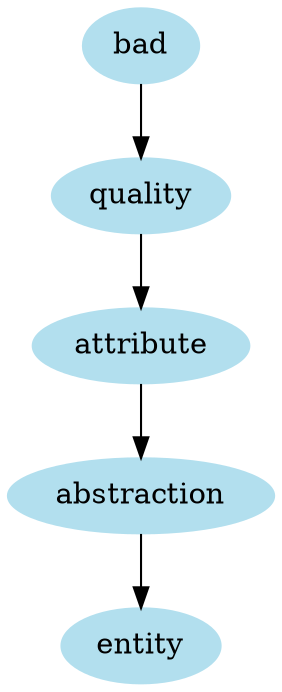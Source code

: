 digraph unix {
	node [color=lightblue2 style=filled]
	size="6,6"
	bad -> quality
	quality -> attribute
	attribute -> abstraction
	abstraction -> entity
}
